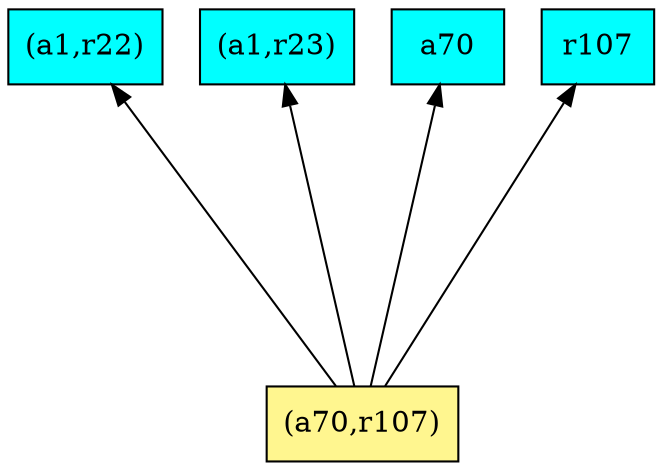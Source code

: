 digraph G {
rankdir=BT;ranksep="2.0";
"(a1,r22)" [shape=record,fillcolor=cyan,style=filled,label="{(a1,r22)}"];
"(a1,r23)" [shape=record,fillcolor=cyan,style=filled,label="{(a1,r23)}"];
"(a70,r107)" [shape=record,fillcolor=khaki1,style=filled,label="{(a70,r107)}"];
"a70" [shape=record,fillcolor=cyan,style=filled,label="{a70}"];
"r107" [shape=record,fillcolor=cyan,style=filled,label="{r107}"];
"(a70,r107)" -> "(a1,r22)"
"(a70,r107)" -> "a70"
"(a70,r107)" -> "r107"
"(a70,r107)" -> "(a1,r23)"
}